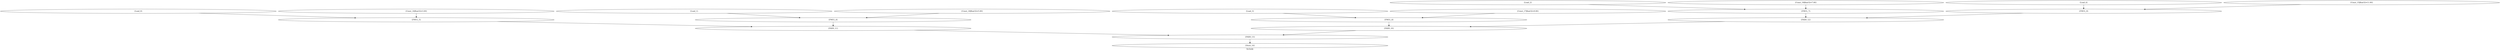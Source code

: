 /*
{
    "ALU" : ["FADD", "FMUL"],
    "MEMPORT" : ["input", "output"],
    "Constant" : ["const"],
    "Any2Pins" : "inPinA,inPinB"
}
*/

strict digraph "for.body" {
label="for.body";
Load_0 [label="{Load_0}", opcode=INPUT, width=32];
Load_1 [label="{Load_1}", opcode=INPUT, width=32];
Load_2 [label="{Load_2}", opcode=INPUT, width=32];
Load_3 [label="{Load_3}", opcode=INPUT, width=32];
Load_4 [label="{Load_4}", opcode=INPUT, width=32];
FMUL_5 [label="{FMUL_5}", opcode=FMUL, width=32];
FMUL_6 [label="{FMUL_6}", opcode=FMUL, width=32];
FMUL_7 [label="{FMUL_7}", opcode=FMUL, width=32];
FMUL_8 [label="{FMUL_8}", opcode=FMUL, width=32];
FMUL_9 [label="{FMUL_9}", opcode=FMUL, width=32];
FADD_13 [label="{FADD_13}", opcode=FADD, width=32];
Store_14 [label="{Store_14}", opcode=OUTPUT, width=32];
Const_15 [constVal="1", float32="11.00", label="{Const_15|float32=11.00}", opcode=CONST, width=32];
Const_16 [constVal="1", float32="3.00", label="{Const_16|float32=3.00}", opcode=CONST, width=32];
Const_17 [constVal="1", float32="9.00", label="{Const_17|float32=9.00}", opcode=CONST, width=32];
Const_18 [constVal="1", float32="5.00", label="{Const_18|float32=5.00}", opcode=CONST, width=32];
Const_19 [constVal="1", float32="7.00", label="{Const_19|float32=7.00}", opcode=CONST, width=32];
FADD_12 [label="{FADD_12}", opcode=FADD, width=32];
FADD_11 [label="{FADD_11}", opcode=FADD, width=32];
FADD_10 [label="{FADD_10}", opcode=FADD, width=32];
Load_0 -> FMUL_5  [driver=outPinA, load=Any2Pins];
Load_1 -> FMUL_6  [driver=outPinA, load=Any2Pins];
Load_2 -> FMUL_7  [driver=outPinA, load=Any2Pins];
Load_3 -> FMUL_8  [driver=outPinA, load=Any2Pins];
Load_4 -> FMUL_9  [driver=outPinA, load=Any2Pins];
FMUL_5 -> FADD_11  [driver=outPinA, load=Any2Pins];
FMUL_6 -> FADD_11  [driver=outPinA, load=Any2Pins];
FMUL_7 -> FADD_12  [driver=outPinA, load=Any2Pins];
FMUL_8 -> FADD_10  [driver=outPinA, load=Any2Pins];
FMUL_9 -> FADD_12  [driver=outPinA, load=Any2Pins];
FADD_13 -> Store_14  [driver=outPinA, load=Any2Pins];
Const_15 -> FMUL_9  [driver=outPinA, load=Any2Pins];
Const_16 -> FMUL_5  [driver=outPinA, load=Any2Pins];
Const_17 -> FMUL_8  [driver=outPinA, load=Any2Pins];
Const_18 -> FMUL_6  [driver=outPinA, load=Any2Pins];
Const_19 -> FMUL_7  [driver=outPinA, load=Any2Pins];
FADD_12 -> FADD_10  [driver=outPinA, load=Any2Pins];
FADD_11 -> FADD_13  [driver=outPinA, load=Any2Pins];
FADD_10 -> FADD_13  [driver=outPinA, load=Any2Pins];
}
